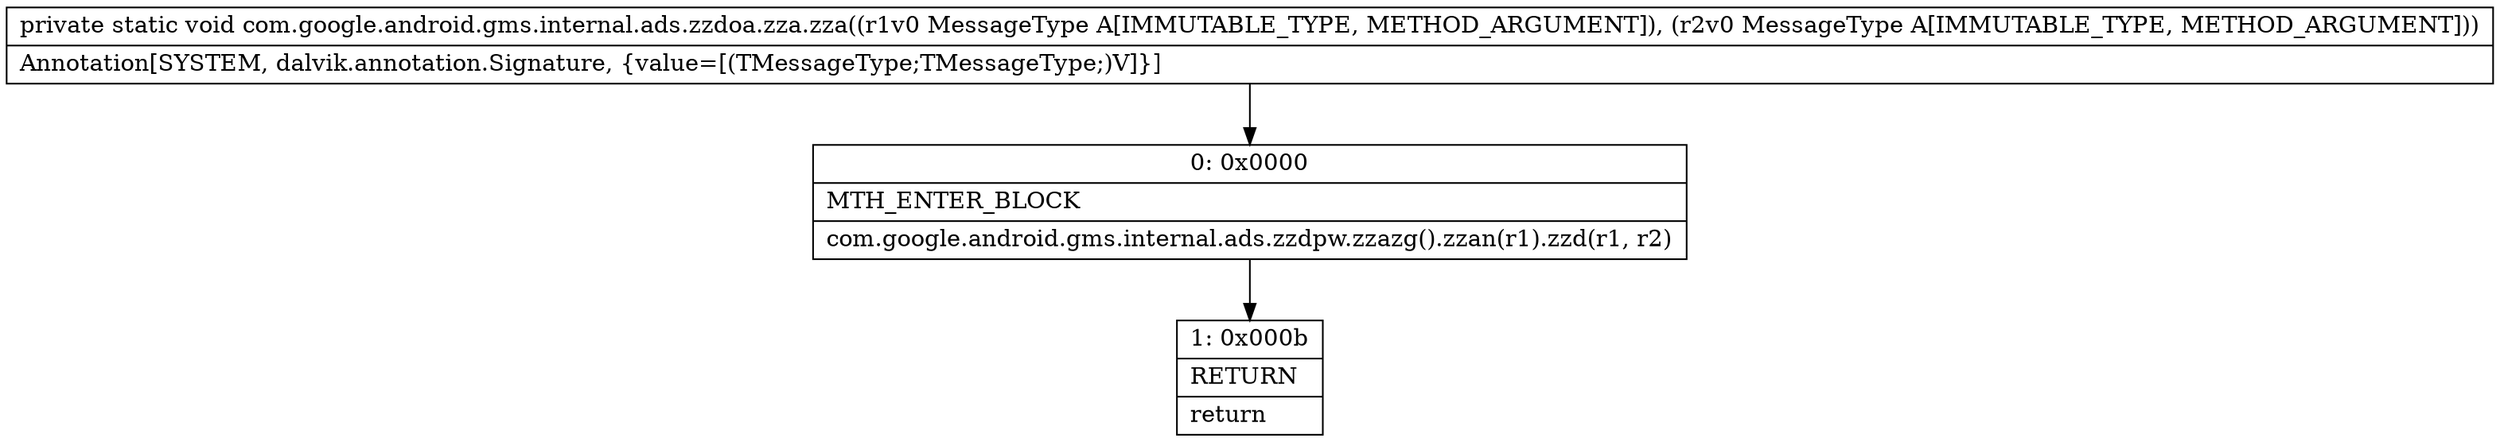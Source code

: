 digraph "CFG forcom.google.android.gms.internal.ads.zzdoa.zza.zza(Lcom\/google\/android\/gms\/internal\/ads\/zzdoa;Lcom\/google\/android\/gms\/internal\/ads\/zzdoa;)V" {
Node_0 [shape=record,label="{0\:\ 0x0000|MTH_ENTER_BLOCK\l|com.google.android.gms.internal.ads.zzdpw.zzazg().zzan(r1).zzd(r1, r2)\l}"];
Node_1 [shape=record,label="{1\:\ 0x000b|RETURN\l|return\l}"];
MethodNode[shape=record,label="{private static void com.google.android.gms.internal.ads.zzdoa.zza.zza((r1v0 MessageType A[IMMUTABLE_TYPE, METHOD_ARGUMENT]), (r2v0 MessageType A[IMMUTABLE_TYPE, METHOD_ARGUMENT]))  | Annotation[SYSTEM, dalvik.annotation.Signature, \{value=[(TMessageType;TMessageType;)V]\}]\l}"];
MethodNode -> Node_0;
Node_0 -> Node_1;
}

